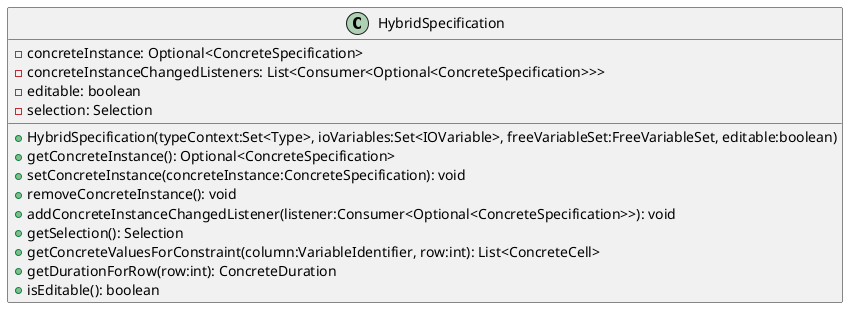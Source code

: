 @startuml

    class HybridSpecification {
        -concreteInstance: Optional<ConcreteSpecification>
        -concreteInstanceChangedListeners: List<Consumer<Optional<ConcreteSpecification>>>
        -editable: boolean
        -selection: Selection
        +HybridSpecification(typeContext:Set<Type>, ioVariables:Set<IOVariable>, freeVariableSet:FreeVariableSet, editable:boolean)
        +getConcreteInstance(): Optional<ConcreteSpecification>
        +setConcreteInstance(concreteInstance:ConcreteSpecification): void
        +removeConcreteInstance(): void
        +addConcreteInstanceChangedListener(listener:Consumer<Optional<ConcreteSpecification>>): void
        +getSelection(): Selection
        +getConcreteValuesForConstraint(column:VariableIdentifier, row:int): List<ConcreteCell>
        +getDurationForRow(row:int): ConcreteDuration
        +isEditable(): boolean
    }

@enduml
